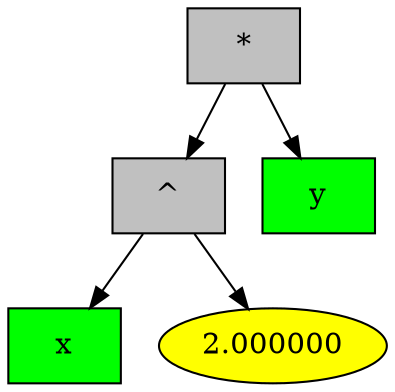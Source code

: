 digraph G {
1 [style = filled, label="*", shape = box, fillcolor="grey"];
1->8;
8 [style = filled, label="^", shape = box, fillcolor="grey"];
8->9;
9 [style = filled, label="x", shape = box, fillcolor="green"];
8->10;
10 [style = filled, label="2.000000", fillcolor="yellow"];
1->20;
20 [style = filled, label="y", shape = box, fillcolor="green"];

}
